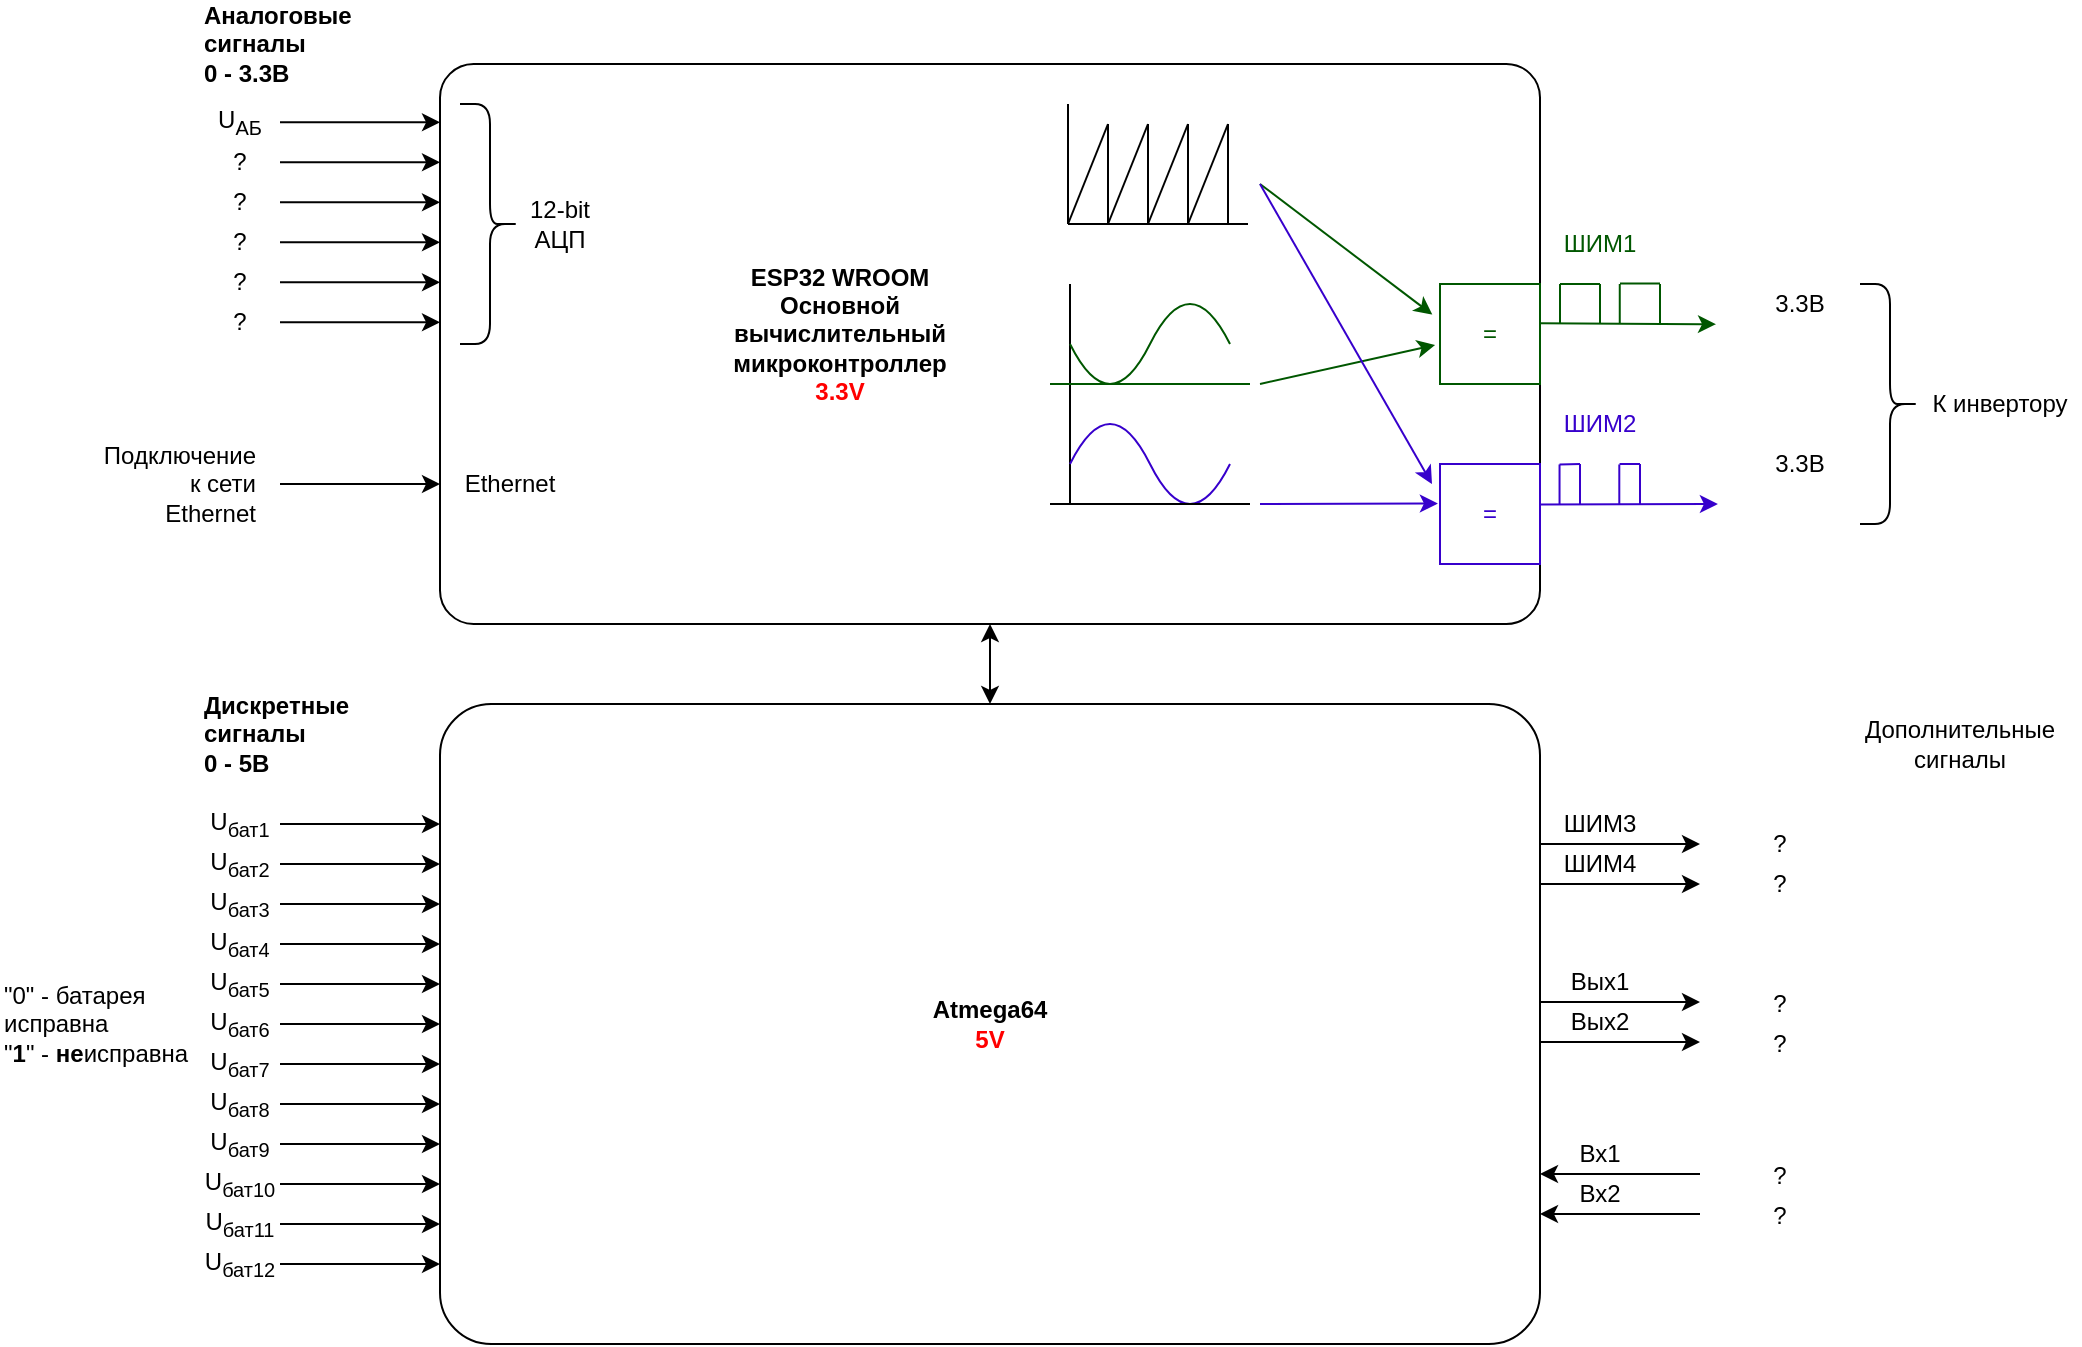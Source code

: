 <mxfile version="14.6.9" type="device"><diagram id="vDwd5ryDcGp6SteqQtyD" name="Page-1"><mxGraphModel dx="1393" dy="910" grid="1" gridSize="10" guides="1" tooltips="1" connect="1" arrows="1" fold="1" page="1" pageScale="1" pageWidth="1169" pageHeight="827" math="0" shadow="0"><root><mxCell id="0"/><mxCell id="1" parent="0"/><mxCell id="2ih1AzQZUZtd8dOdRAaP-1" value="" style="endArrow=classic;html=1;" parent="1" edge="1"><mxGeometry width="50" height="50" relative="1" as="geometry"><mxPoint x="220" y="79.17" as="sourcePoint"/><mxPoint x="300" y="79.17" as="targetPoint"/></mxGeometry></mxCell><mxCell id="2ih1AzQZUZtd8dOdRAaP-3" value="" style="rounded=1;whiteSpace=wrap;html=1;fillColor=none;arcSize=6;" parent="1" vertex="1"><mxGeometry x="300" y="50" width="550" height="280" as="geometry"/></mxCell><mxCell id="2ih1AzQZUZtd8dOdRAaP-4" value="" style="endArrow=classic;html=1;" parent="1" edge="1"><mxGeometry width="50" height="50" relative="1" as="geometry"><mxPoint x="220" y="99.17" as="sourcePoint"/><mxPoint x="300" y="99.17" as="targetPoint"/></mxGeometry></mxCell><mxCell id="2ih1AzQZUZtd8dOdRAaP-5" value="U&lt;sub&gt;АБ&lt;/sub&gt;" style="text;html=1;strokeColor=none;fillColor=none;align=center;verticalAlign=middle;whiteSpace=wrap;rounded=0;" parent="1" vertex="1"><mxGeometry x="180" y="69.17" width="40" height="20" as="geometry"/></mxCell><mxCell id="2ih1AzQZUZtd8dOdRAaP-6" value="" style="endArrow=classic;html=1;" parent="1" edge="1"><mxGeometry width="50" height="50" relative="1" as="geometry"><mxPoint x="220" y="119.17" as="sourcePoint"/><mxPoint x="300" y="119.17" as="targetPoint"/></mxGeometry></mxCell><mxCell id="2ih1AzQZUZtd8dOdRAaP-7" value="" style="endArrow=classic;html=1;" parent="1" edge="1"><mxGeometry width="50" height="50" relative="1" as="geometry"><mxPoint x="220" y="139.17" as="sourcePoint"/><mxPoint x="300" y="139.17" as="targetPoint"/></mxGeometry></mxCell><mxCell id="2ih1AzQZUZtd8dOdRAaP-8" value="" style="endArrow=classic;html=1;" parent="1" edge="1"><mxGeometry width="50" height="50" relative="1" as="geometry"><mxPoint x="220" y="159.17" as="sourcePoint"/><mxPoint x="300" y="159.17" as="targetPoint"/></mxGeometry></mxCell><mxCell id="2ih1AzQZUZtd8dOdRAaP-9" value="" style="endArrow=classic;html=1;" parent="1" edge="1"><mxGeometry width="50" height="50" relative="1" as="geometry"><mxPoint x="220" y="179.17" as="sourcePoint"/><mxPoint x="300" y="179.17" as="targetPoint"/></mxGeometry></mxCell><mxCell id="2ih1AzQZUZtd8dOdRAaP-10" value="?" style="text;html=1;strokeColor=none;fillColor=none;align=center;verticalAlign=middle;whiteSpace=wrap;rounded=0;" parent="1" vertex="1"><mxGeometry x="180" y="89.17" width="40" height="20" as="geometry"/></mxCell><mxCell id="2ih1AzQZUZtd8dOdRAaP-11" value="Аналоговые сигналы&lt;br&gt;0 - 3.3В" style="text;html=1;strokeColor=none;fillColor=none;align=left;verticalAlign=middle;whiteSpace=wrap;rounded=0;fontStyle=1" parent="1" vertex="1"><mxGeometry x="180" y="30" width="80" height="20" as="geometry"/></mxCell><mxCell id="2ih1AzQZUZtd8dOdRAaP-12" value="" style="endArrow=classic;html=1;" parent="1" edge="1"><mxGeometry width="50" height="50" relative="1" as="geometry"><mxPoint x="220" y="430" as="sourcePoint"/><mxPoint x="300" y="430" as="targetPoint"/></mxGeometry></mxCell><mxCell id="2ih1AzQZUZtd8dOdRAaP-13" value="" style="endArrow=classic;html=1;" parent="1" edge="1"><mxGeometry width="50" height="50" relative="1" as="geometry"><mxPoint x="220" y="450" as="sourcePoint"/><mxPoint x="300" y="450" as="targetPoint"/></mxGeometry></mxCell><mxCell id="2ih1AzQZUZtd8dOdRAaP-14" value="U&lt;sub&gt;бат1&lt;/sub&gt;" style="text;html=1;strokeColor=none;fillColor=none;align=center;verticalAlign=middle;whiteSpace=wrap;rounded=0;" parent="1" vertex="1"><mxGeometry x="180" y="420" width="40" height="20" as="geometry"/></mxCell><mxCell id="2ih1AzQZUZtd8dOdRAaP-15" value="" style="endArrow=classic;html=1;" parent="1" edge="1"><mxGeometry width="50" height="50" relative="1" as="geometry"><mxPoint x="220" y="470" as="sourcePoint"/><mxPoint x="300" y="470" as="targetPoint"/></mxGeometry></mxCell><mxCell id="2ih1AzQZUZtd8dOdRAaP-16" value="" style="endArrow=classic;html=1;" parent="1" edge="1"><mxGeometry width="50" height="50" relative="1" as="geometry"><mxPoint x="220" y="490" as="sourcePoint"/><mxPoint x="300" y="490" as="targetPoint"/></mxGeometry></mxCell><mxCell id="2ih1AzQZUZtd8dOdRAaP-17" value="" style="endArrow=classic;html=1;" parent="1" edge="1"><mxGeometry width="50" height="50" relative="1" as="geometry"><mxPoint x="220" y="510" as="sourcePoint"/><mxPoint x="300" y="510" as="targetPoint"/></mxGeometry></mxCell><mxCell id="2ih1AzQZUZtd8dOdRAaP-18" value="" style="endArrow=classic;html=1;" parent="1" edge="1"><mxGeometry width="50" height="50" relative="1" as="geometry"><mxPoint x="220" y="530" as="sourcePoint"/><mxPoint x="300" y="530" as="targetPoint"/></mxGeometry></mxCell><mxCell id="2ih1AzQZUZtd8dOdRAaP-20" value="Дискретные сигналы &lt;br&gt;0 - 5В" style="text;html=1;strokeColor=none;fillColor=none;align=left;verticalAlign=middle;whiteSpace=wrap;rounded=0;fontStyle=1" parent="1" vertex="1"><mxGeometry x="180" y="370" width="90" height="30" as="geometry"/></mxCell><mxCell id="2ih1AzQZUZtd8dOdRAaP-27" value="" style="endArrow=classic;html=1;" parent="1" edge="1"><mxGeometry width="50" height="50" relative="1" as="geometry"><mxPoint x="220" y="550" as="sourcePoint"/><mxPoint x="300" y="550" as="targetPoint"/></mxGeometry></mxCell><mxCell id="2ih1AzQZUZtd8dOdRAaP-28" value="" style="endArrow=classic;html=1;" parent="1" edge="1"><mxGeometry width="50" height="50" relative="1" as="geometry"><mxPoint x="220" y="570" as="sourcePoint"/><mxPoint x="300" y="570" as="targetPoint"/></mxGeometry></mxCell><mxCell id="2ih1AzQZUZtd8dOdRAaP-29" value="" style="endArrow=classic;html=1;" parent="1" edge="1"><mxGeometry width="50" height="50" relative="1" as="geometry"><mxPoint x="220" y="590" as="sourcePoint"/><mxPoint x="300" y="590" as="targetPoint"/></mxGeometry></mxCell><mxCell id="2ih1AzQZUZtd8dOdRAaP-30" value="" style="endArrow=classic;html=1;" parent="1" edge="1"><mxGeometry width="50" height="50" relative="1" as="geometry"><mxPoint x="220" y="610" as="sourcePoint"/><mxPoint x="300" y="610" as="targetPoint"/></mxGeometry></mxCell><mxCell id="2ih1AzQZUZtd8dOdRAaP-31" value="" style="endArrow=classic;html=1;" parent="1" edge="1"><mxGeometry width="50" height="50" relative="1" as="geometry"><mxPoint x="220" y="630" as="sourcePoint"/><mxPoint x="300" y="630" as="targetPoint"/></mxGeometry></mxCell><mxCell id="2ih1AzQZUZtd8dOdRAaP-32" value="" style="endArrow=classic;html=1;" parent="1" edge="1"><mxGeometry width="50" height="50" relative="1" as="geometry"><mxPoint x="220" y="650" as="sourcePoint"/><mxPoint x="300" y="650" as="targetPoint"/></mxGeometry></mxCell><mxCell id="2ih1AzQZUZtd8dOdRAaP-33" value="U&lt;sub&gt;бат2&lt;/sub&gt;" style="text;html=1;strokeColor=none;fillColor=none;align=center;verticalAlign=middle;whiteSpace=wrap;rounded=0;" parent="1" vertex="1"><mxGeometry x="180" y="440" width="40" height="20" as="geometry"/></mxCell><mxCell id="2ih1AzQZUZtd8dOdRAaP-34" value="U&lt;sub&gt;бат3&lt;/sub&gt;" style="text;html=1;strokeColor=none;fillColor=none;align=center;verticalAlign=middle;whiteSpace=wrap;rounded=0;" parent="1" vertex="1"><mxGeometry x="180" y="460" width="40" height="20" as="geometry"/></mxCell><mxCell id="2ih1AzQZUZtd8dOdRAaP-35" value="U&lt;sub&gt;бат4&lt;/sub&gt;" style="text;html=1;strokeColor=none;fillColor=none;align=center;verticalAlign=middle;whiteSpace=wrap;rounded=0;" parent="1" vertex="1"><mxGeometry x="180" y="480" width="40" height="20" as="geometry"/></mxCell><mxCell id="2ih1AzQZUZtd8dOdRAaP-36" value="U&lt;sub&gt;бат5&lt;/sub&gt;" style="text;html=1;strokeColor=none;fillColor=none;align=center;verticalAlign=middle;whiteSpace=wrap;rounded=0;" parent="1" vertex="1"><mxGeometry x="180" y="500" width="40" height="20" as="geometry"/></mxCell><mxCell id="2ih1AzQZUZtd8dOdRAaP-37" value="U&lt;sub&gt;бат6&lt;/sub&gt;" style="text;html=1;strokeColor=none;fillColor=none;align=center;verticalAlign=middle;whiteSpace=wrap;rounded=0;" parent="1" vertex="1"><mxGeometry x="180" y="520" width="40" height="20" as="geometry"/></mxCell><mxCell id="2ih1AzQZUZtd8dOdRAaP-38" value="U&lt;sub&gt;бат7&lt;/sub&gt;" style="text;html=1;strokeColor=none;fillColor=none;align=center;verticalAlign=middle;whiteSpace=wrap;rounded=0;" parent="1" vertex="1"><mxGeometry x="180" y="540" width="40" height="20" as="geometry"/></mxCell><mxCell id="2ih1AzQZUZtd8dOdRAaP-39" value="U&lt;sub&gt;бат8&lt;/sub&gt;" style="text;html=1;strokeColor=none;fillColor=none;align=center;verticalAlign=middle;whiteSpace=wrap;rounded=0;" parent="1" vertex="1"><mxGeometry x="180" y="560" width="40" height="20" as="geometry"/></mxCell><mxCell id="2ih1AzQZUZtd8dOdRAaP-40" value="U&lt;sub&gt;бат9&lt;/sub&gt;" style="text;html=1;strokeColor=none;fillColor=none;align=center;verticalAlign=middle;whiteSpace=wrap;rounded=0;" parent="1" vertex="1"><mxGeometry x="180" y="580" width="40" height="20" as="geometry"/></mxCell><mxCell id="2ih1AzQZUZtd8dOdRAaP-41" value="U&lt;sub&gt;бат10&lt;/sub&gt;" style="text;html=1;strokeColor=none;fillColor=none;align=center;verticalAlign=middle;whiteSpace=wrap;rounded=0;" parent="1" vertex="1"><mxGeometry x="180" y="600" width="40" height="20" as="geometry"/></mxCell><mxCell id="2ih1AzQZUZtd8dOdRAaP-42" value="U&lt;sub&gt;бат11&lt;/sub&gt;" style="text;html=1;strokeColor=none;fillColor=none;align=center;verticalAlign=middle;whiteSpace=wrap;rounded=0;" parent="1" vertex="1"><mxGeometry x="180" y="620" width="40" height="20" as="geometry"/></mxCell><mxCell id="2ih1AzQZUZtd8dOdRAaP-43" value="U&lt;sub&gt;бат12&lt;/sub&gt;" style="text;html=1;strokeColor=none;fillColor=none;align=center;verticalAlign=middle;whiteSpace=wrap;rounded=0;" parent="1" vertex="1"><mxGeometry x="180" y="640" width="40" height="20" as="geometry"/></mxCell><mxCell id="2ih1AzQZUZtd8dOdRAaP-44" value="&quot;0&quot; - батарея исправна&lt;br&gt;&quot;&lt;b&gt;1&lt;/b&gt;&quot; - &lt;b&gt;не&lt;/b&gt;исправна" style="text;html=1;strokeColor=none;fillColor=none;align=left;verticalAlign=middle;whiteSpace=wrap;rounded=0;" parent="1" vertex="1"><mxGeometry x="80" y="520" width="100" height="20" as="geometry"/></mxCell><mxCell id="2ih1AzQZUZtd8dOdRAaP-46" value="&lt;b&gt;Atmega64&lt;br&gt;&lt;font color=&quot;#ff0000&quot;&gt;5V&lt;/font&gt;&lt;/b&gt;" style="rounded=1;whiteSpace=wrap;html=1;arcSize=8;" parent="1" vertex="1"><mxGeometry x="300" y="370" width="550" height="320" as="geometry"/></mxCell><mxCell id="2ih1AzQZUZtd8dOdRAaP-70" value="=" style="whiteSpace=wrap;html=1;aspect=fixed;align=center;fontColor=#005700;strokeColor=#005700;" parent="1" vertex="1"><mxGeometry x="800" y="160" width="50" height="50" as="geometry"/></mxCell><mxCell id="2ih1AzQZUZtd8dOdRAaP-71" value="=" style="whiteSpace=wrap;html=1;aspect=fixed;align=center;fontColor=#3700CC;strokeColor=#3700CC;" parent="1" vertex="1"><mxGeometry x="800" y="250" width="50" height="50" as="geometry"/></mxCell><mxCell id="2ih1AzQZUZtd8dOdRAaP-73" value="" style="endArrow=none;html=1;exitX=-0.077;exitY=0.306;exitDx=0;exitDy=0;exitPerimeter=0;startArrow=classic;startFill=1;fillColor=#008a00;strokeColor=#005700;" parent="1" source="2ih1AzQZUZtd8dOdRAaP-70" edge="1"><mxGeometry width="50" height="50" relative="1" as="geometry"><mxPoint x="780" y="170" as="sourcePoint"/><mxPoint x="710" y="110" as="targetPoint"/></mxGeometry></mxCell><mxCell id="2ih1AzQZUZtd8dOdRAaP-75" value="" style="endArrow=none;html=1;exitX=-0.021;exitY=0.395;exitDx=0;exitDy=0;exitPerimeter=0;startArrow=classic;startFill=1;fillColor=#6a00ff;strokeColor=#3700CC;" parent="1" source="2ih1AzQZUZtd8dOdRAaP-71" edge="1"><mxGeometry width="50" height="50" relative="1" as="geometry"><mxPoint x="780" y="170" as="sourcePoint"/><mxPoint x="710" y="270" as="targetPoint"/></mxGeometry></mxCell><mxCell id="2ih1AzQZUZtd8dOdRAaP-76" value="" style="endArrow=none;html=1;exitX=-0.049;exitY=0.609;exitDx=0;exitDy=0;exitPerimeter=0;startArrow=classic;startFill=1;fillColor=#008a00;strokeColor=#005700;" parent="1" source="2ih1AzQZUZtd8dOdRAaP-70" edge="1"><mxGeometry width="50" height="50" relative="1" as="geometry"><mxPoint x="780" y="170" as="sourcePoint"/><mxPoint x="710" y="210" as="targetPoint"/></mxGeometry></mxCell><mxCell id="2ih1AzQZUZtd8dOdRAaP-77" value="" style="endArrow=none;html=1;startArrow=classic;startFill=1;fillColor=#6a00ff;strokeColor=#3700CC;" parent="1" edge="1"><mxGeometry width="50" height="50" relative="1" as="geometry"><mxPoint x="796" y="260" as="sourcePoint"/><mxPoint x="710" y="110" as="targetPoint"/></mxGeometry></mxCell><mxCell id="2ih1AzQZUZtd8dOdRAaP-51" value="" style="endArrow=none;html=1;fillColor=#008a00;" parent="1" edge="1"><mxGeometry x="605" y="150" width="50" height="50" as="geometry"><mxPoint x="615" y="270" as="sourcePoint"/><mxPoint x="615" y="160" as="targetPoint"/></mxGeometry></mxCell><mxCell id="2ih1AzQZUZtd8dOdRAaP-47" value="" style="curved=1;endArrow=none;html=1;endFill=0;fillColor=#008a00;strokeColor=#005700;" parent="1" edge="1"><mxGeometry x="605" y="150" width="50" height="50" as="geometry"><mxPoint x="695" y="190" as="sourcePoint"/><mxPoint x="615" y="190" as="targetPoint"/><Array as="points"><mxPoint x="675" y="150"/><mxPoint x="635" y="230"/></Array></mxGeometry></mxCell><mxCell id="2ih1AzQZUZtd8dOdRAaP-48" value="" style="curved=1;endArrow=none;html=1;endFill=0;fillColor=#6a00ff;strokeColor=#3700CC;" parent="1" edge="1"><mxGeometry x="605" y="150" width="50" height="50" as="geometry"><mxPoint x="615" y="250" as="sourcePoint"/><mxPoint x="695" y="250" as="targetPoint"/><Array as="points"><mxPoint x="635" y="210"/><mxPoint x="675" y="290"/></Array></mxGeometry></mxCell><mxCell id="2ih1AzQZUZtd8dOdRAaP-49" value="" style="endArrow=none;html=1;" parent="1" edge="1"><mxGeometry x="605" y="170" width="50" height="50" as="geometry"><mxPoint x="605" y="270" as="sourcePoint"/><mxPoint x="705" y="270" as="targetPoint"/></mxGeometry></mxCell><mxCell id="2ih1AzQZUZtd8dOdRAaP-50" value="" style="endArrow=none;html=1;fillColor=#008a00;strokeColor=#005700;" parent="1" edge="1"><mxGeometry x="605" y="170" width="50" height="50" as="geometry"><mxPoint x="605" y="210" as="sourcePoint"/><mxPoint x="705" y="210" as="targetPoint"/></mxGeometry></mxCell><mxCell id="2ih1AzQZUZtd8dOdRAaP-54" value="" style="endArrow=none;html=1;" parent="1" edge="1"><mxGeometry x="614" y="70" width="50" height="50" as="geometry"><mxPoint x="614" y="130" as="sourcePoint"/><mxPoint x="634" y="80" as="targetPoint"/></mxGeometry></mxCell><mxCell id="2ih1AzQZUZtd8dOdRAaP-55" value="" style="endArrow=none;html=1;" parent="1" edge="1"><mxGeometry x="614" y="70" width="50" height="50" as="geometry"><mxPoint x="634" y="130" as="sourcePoint"/><mxPoint x="634" y="80" as="targetPoint"/></mxGeometry></mxCell><mxCell id="2ih1AzQZUZtd8dOdRAaP-61" value="" style="endArrow=none;html=1;" parent="1" edge="1"><mxGeometry x="614" y="70" width="50" height="50" as="geometry"><mxPoint x="634" y="130" as="sourcePoint"/><mxPoint x="654" y="80" as="targetPoint"/></mxGeometry></mxCell><mxCell id="2ih1AzQZUZtd8dOdRAaP-62" value="" style="endArrow=none;html=1;" parent="1" edge="1"><mxGeometry x="614" y="70" width="50" height="50" as="geometry"><mxPoint x="654" y="130" as="sourcePoint"/><mxPoint x="654" y="80" as="targetPoint"/></mxGeometry></mxCell><mxCell id="2ih1AzQZUZtd8dOdRAaP-63" value="" style="endArrow=none;html=1;" parent="1" edge="1"><mxGeometry x="614" y="70" width="50" height="50" as="geometry"><mxPoint x="654" y="130" as="sourcePoint"/><mxPoint x="674" y="80" as="targetPoint"/></mxGeometry></mxCell><mxCell id="2ih1AzQZUZtd8dOdRAaP-64" value="" style="endArrow=none;html=1;" parent="1" edge="1"><mxGeometry x="614" y="70" width="50" height="50" as="geometry"><mxPoint x="674" y="130" as="sourcePoint"/><mxPoint x="674" y="80" as="targetPoint"/></mxGeometry></mxCell><mxCell id="2ih1AzQZUZtd8dOdRAaP-65" value="" style="endArrow=none;html=1;" parent="1" edge="1"><mxGeometry x="614" y="70" width="50" height="50" as="geometry"><mxPoint x="674" y="130" as="sourcePoint"/><mxPoint x="694" y="80" as="targetPoint"/></mxGeometry></mxCell><mxCell id="2ih1AzQZUZtd8dOdRAaP-66" value="" style="endArrow=none;html=1;" parent="1" edge="1"><mxGeometry x="614" y="70" width="50" height="50" as="geometry"><mxPoint x="694" y="130" as="sourcePoint"/><mxPoint x="694" y="80" as="targetPoint"/></mxGeometry></mxCell><mxCell id="2ih1AzQZUZtd8dOdRAaP-67" value="" style="endArrow=none;html=1;" parent="1" edge="1"><mxGeometry x="614" y="70" width="50" height="50" as="geometry"><mxPoint x="614" y="130" as="sourcePoint"/><mxPoint x="704" y="130" as="targetPoint"/></mxGeometry></mxCell><mxCell id="2ih1AzQZUZtd8dOdRAaP-68" value="" style="endArrow=none;html=1;" parent="1" edge="1"><mxGeometry x="614" y="70" width="50" height="50" as="geometry"><mxPoint x="614" y="130" as="sourcePoint"/><mxPoint x="614" y="70" as="targetPoint"/></mxGeometry></mxCell><mxCell id="2ih1AzQZUZtd8dOdRAaP-78" value="ШИМ1" style="text;html=1;strokeColor=none;fillColor=none;align=center;verticalAlign=middle;whiteSpace=wrap;rounded=0;fontColor=#005700;" parent="1" vertex="1"><mxGeometry x="860" y="130" width="40" height="20" as="geometry"/></mxCell><mxCell id="2ih1AzQZUZtd8dOdRAaP-79" value="ШИМ2" style="text;html=1;strokeColor=none;fillColor=none;align=center;verticalAlign=middle;whiteSpace=wrap;rounded=0;fontColor=#3700CC;" parent="1" vertex="1"><mxGeometry x="860" y="220" width="40" height="20" as="geometry"/></mxCell><mxCell id="2ih1AzQZUZtd8dOdRAaP-81" value="" style="endArrow=none;html=1;exitX=-0.021;exitY=0.395;exitDx=0;exitDy=0;exitPerimeter=0;startArrow=classic;startFill=1;fillColor=#6a00ff;strokeColor=#3700CC;" parent="1" edge="1"><mxGeometry width="50" height="50" relative="1" as="geometry"><mxPoint x="938.95" y="270" as="sourcePoint"/><mxPoint x="850" y="270.25" as="targetPoint"/></mxGeometry></mxCell><mxCell id="2ih1AzQZUZtd8dOdRAaP-82" value="" style="endArrow=none;html=1;startArrow=classic;startFill=1;fillColor=#008a00;strokeColor=#005700;" parent="1" edge="1"><mxGeometry width="50" height="50" relative="1" as="geometry"><mxPoint x="938" y="180.11" as="sourcePoint"/><mxPoint x="850" y="179.66" as="targetPoint"/></mxGeometry></mxCell><mxCell id="2ih1AzQZUZtd8dOdRAaP-83" value="" style="endArrow=none;html=1;strokeColor=#005700;fillColor=#008a00;" parent="1" edge="1"><mxGeometry width="50" height="50" relative="1" as="geometry"><mxPoint x="860" y="180" as="sourcePoint"/><mxPoint x="860" y="160" as="targetPoint"/></mxGeometry></mxCell><mxCell id="2ih1AzQZUZtd8dOdRAaP-85" value="" style="endArrow=none;html=1;strokeColor=#005700;fillColor=#008a00;" parent="1" edge="1"><mxGeometry width="50" height="50" relative="1" as="geometry"><mxPoint x="880" y="180" as="sourcePoint"/><mxPoint x="880" y="160" as="targetPoint"/><Array as="points"><mxPoint x="880" y="160"/></Array></mxGeometry></mxCell><mxCell id="2ih1AzQZUZtd8dOdRAaP-86" value="" style="endArrow=none;html=1;strokeColor=#005700;fillColor=#008a00;" parent="1" edge="1"><mxGeometry width="50" height="50" relative="1" as="geometry"><mxPoint x="889.88" y="180" as="sourcePoint"/><mxPoint x="889.88" y="160" as="targetPoint"/><Array as="points"><mxPoint x="889.88" y="160"/></Array></mxGeometry></mxCell><mxCell id="2ih1AzQZUZtd8dOdRAaP-87" value="" style="endArrow=none;html=1;strokeColor=#005700;fillColor=#008a00;" parent="1" edge="1"><mxGeometry width="50" height="50" relative="1" as="geometry"><mxPoint x="910.0" y="180" as="sourcePoint"/><mxPoint x="910.0" y="160" as="targetPoint"/><Array as="points"><mxPoint x="910" y="160"/></Array></mxGeometry></mxCell><mxCell id="2ih1AzQZUZtd8dOdRAaP-89" value="" style="endArrow=none;html=1;strokeColor=#005700;fillColor=#008a00;" parent="1" edge="1"><mxGeometry width="50" height="50" relative="1" as="geometry"><mxPoint x="880" y="160" as="sourcePoint"/><mxPoint x="860" y="160" as="targetPoint"/></mxGeometry></mxCell><mxCell id="2ih1AzQZUZtd8dOdRAaP-90" value="" style="endArrow=none;html=1;strokeColor=#005700;fillColor=#008a00;" parent="1" edge="1"><mxGeometry width="50" height="50" relative="1" as="geometry"><mxPoint x="910" y="159.77" as="sourcePoint"/><mxPoint x="890" y="159.77" as="targetPoint"/></mxGeometry></mxCell><mxCell id="2ih1AzQZUZtd8dOdRAaP-91" value="" style="endArrow=none;html=1;strokeColor=#3700CC;fillColor=#6a00ff;" parent="1" edge="1"><mxGeometry width="50" height="50" relative="1" as="geometry"><mxPoint x="859.77" y="270.23" as="sourcePoint"/><mxPoint x="859.77" y="250.23" as="targetPoint"/></mxGeometry></mxCell><mxCell id="2ih1AzQZUZtd8dOdRAaP-92" value="" style="endArrow=none;html=1;strokeColor=#3700CC;fillColor=#6a00ff;" parent="1" edge="1"><mxGeometry width="50" height="50" relative="1" as="geometry"><mxPoint x="870" y="250" as="sourcePoint"/><mxPoint x="859.77" y="250.23" as="targetPoint"/></mxGeometry></mxCell><mxCell id="2ih1AzQZUZtd8dOdRAaP-93" value="" style="endArrow=none;html=1;strokeColor=#3700CC;fillColor=#6a00ff;" parent="1" edge="1"><mxGeometry width="50" height="50" relative="1" as="geometry"><mxPoint x="870" y="270" as="sourcePoint"/><mxPoint x="870" y="250.0" as="targetPoint"/><Array as="points"><mxPoint x="870" y="250.0"/></Array></mxGeometry></mxCell><mxCell id="2ih1AzQZUZtd8dOdRAaP-94" value="" style="endArrow=none;html=1;strokeColor=#3700CC;fillColor=#6a00ff;" parent="1" edge="1"><mxGeometry width="50" height="50" relative="1" as="geometry"><mxPoint x="889.65" y="270.23" as="sourcePoint"/><mxPoint x="889.65" y="250.23" as="targetPoint"/><Array as="points"><mxPoint x="889.65" y="250.23"/></Array></mxGeometry></mxCell><mxCell id="2ih1AzQZUZtd8dOdRAaP-95" value="" style="endArrow=none;html=1;strokeColor=#3700CC;fillColor=#6a00ff;" parent="1" edge="1"><mxGeometry width="50" height="50" relative="1" as="geometry"><mxPoint x="900" y="250" as="sourcePoint"/><mxPoint x="889.77" y="250" as="targetPoint"/></mxGeometry></mxCell><mxCell id="2ih1AzQZUZtd8dOdRAaP-96" value="" style="endArrow=none;html=1;strokeColor=#3700CC;fillColor=#6a00ff;" parent="1" edge="1"><mxGeometry width="50" height="50" relative="1" as="geometry"><mxPoint x="900" y="270" as="sourcePoint"/><mxPoint x="900" y="250.0" as="targetPoint"/><Array as="points"><mxPoint x="900" y="250.0"/></Array></mxGeometry></mxCell><mxCell id="2ih1AzQZUZtd8dOdRAaP-97" value="3.3В" style="text;html=1;strokeColor=none;fillColor=none;align=center;verticalAlign=middle;whiteSpace=wrap;rounded=0;" parent="1" vertex="1"><mxGeometry x="960" y="160" width="40" height="20" as="geometry"/></mxCell><mxCell id="2ih1AzQZUZtd8dOdRAaP-98" value="3.3В" style="text;html=1;strokeColor=none;fillColor=none;align=center;verticalAlign=middle;whiteSpace=wrap;rounded=0;" parent="1" vertex="1"><mxGeometry x="960" y="240" width="40" height="20" as="geometry"/></mxCell><mxCell id="2ih1AzQZUZtd8dOdRAaP-99" value="" style="endArrow=classic;startArrow=classic;html=1;strokeColor=#000000;fontColor=#000000;entryX=0.5;entryY=1;entryDx=0;entryDy=0;" parent="1" source="2ih1AzQZUZtd8dOdRAaP-46" target="2ih1AzQZUZtd8dOdRAaP-3" edge="1"><mxGeometry width="50" height="50" relative="1" as="geometry"><mxPoint x="575" y="680" as="sourcePoint"/><mxPoint x="590" y="530" as="targetPoint"/></mxGeometry></mxCell><mxCell id="2ih1AzQZUZtd8dOdRAaP-100" value="" style="endArrow=classic;html=1;" parent="1" edge="1"><mxGeometry width="50" height="50" relative="1" as="geometry"><mxPoint x="850" y="440" as="sourcePoint"/><mxPoint x="930" y="440" as="targetPoint"/></mxGeometry></mxCell><mxCell id="2ih1AzQZUZtd8dOdRAaP-101" value="" style="endArrow=classic;html=1;" parent="1" edge="1"><mxGeometry width="50" height="50" relative="1" as="geometry"><mxPoint x="850" y="460" as="sourcePoint"/><mxPoint x="930" y="460" as="targetPoint"/></mxGeometry></mxCell><mxCell id="2ih1AzQZUZtd8dOdRAaP-102" value="ШИМ3" style="text;html=1;strokeColor=none;fillColor=none;align=center;verticalAlign=middle;whiteSpace=wrap;rounded=0;" parent="1" vertex="1"><mxGeometry x="860" y="420" width="40" height="20" as="geometry"/></mxCell><mxCell id="2ih1AzQZUZtd8dOdRAaP-103" value="ШИМ4" style="text;html=1;strokeColor=none;fillColor=none;align=center;verticalAlign=middle;whiteSpace=wrap;rounded=0;" parent="1" vertex="1"><mxGeometry x="860" y="440" width="40" height="20" as="geometry"/></mxCell><mxCell id="2ih1AzQZUZtd8dOdRAaP-105" value="12-bit АЦП" style="text;html=1;strokeColor=none;fillColor=none;align=center;verticalAlign=middle;whiteSpace=wrap;rounded=0;fontColor=#000000;" parent="1" vertex="1"><mxGeometry x="340" y="120" width="40" height="20" as="geometry"/></mxCell><mxCell id="2ih1AzQZUZtd8dOdRAaP-106" value="" style="shape=curlyBracket;whiteSpace=wrap;html=1;rounded=1;fillColor=none;fontColor=#000000;align=center;rotation=-180;" parent="1" vertex="1"><mxGeometry x="310" y="70" width="30" height="120" as="geometry"/></mxCell><mxCell id="2ih1AzQZUZtd8dOdRAaP-107" value="" style="endArrow=classic;html=1;" parent="1" edge="1"><mxGeometry width="50" height="50" relative="1" as="geometry"><mxPoint x="850" y="519" as="sourcePoint"/><mxPoint x="930" y="519" as="targetPoint"/></mxGeometry></mxCell><mxCell id="2ih1AzQZUZtd8dOdRAaP-108" value="" style="endArrow=classic;html=1;" parent="1" edge="1"><mxGeometry width="50" height="50" relative="1" as="geometry"><mxPoint x="850" y="539" as="sourcePoint"/><mxPoint x="930" y="539" as="targetPoint"/></mxGeometry></mxCell><mxCell id="2ih1AzQZUZtd8dOdRAaP-109" value="Вых1" style="text;html=1;strokeColor=none;fillColor=none;align=center;verticalAlign=middle;whiteSpace=wrap;rounded=0;" parent="1" vertex="1"><mxGeometry x="860" y="499" width="40" height="20" as="geometry"/></mxCell><mxCell id="2ih1AzQZUZtd8dOdRAaP-110" value="Вых2" style="text;html=1;strokeColor=none;fillColor=none;align=center;verticalAlign=middle;whiteSpace=wrap;rounded=0;" parent="1" vertex="1"><mxGeometry x="860" y="519" width="40" height="20" as="geometry"/></mxCell><mxCell id="W2GDCRFZ6h2Pasa9C9pT-1" value="К инвертору" style="text;html=1;strokeColor=none;fillColor=none;align=center;verticalAlign=middle;whiteSpace=wrap;rounded=0;" vertex="1" parent="1"><mxGeometry x="1040" y="210" width="80" height="20" as="geometry"/></mxCell><mxCell id="W2GDCRFZ6h2Pasa9C9pT-2" value="" style="shape=curlyBracket;whiteSpace=wrap;html=1;rounded=1;fillColor=none;fontColor=#000000;align=center;rotation=-180;" vertex="1" parent="1"><mxGeometry x="1010" y="160" width="30" height="120" as="geometry"/></mxCell><mxCell id="W2GDCRFZ6h2Pasa9C9pT-3" value="?" style="text;html=1;strokeColor=none;fillColor=none;align=center;verticalAlign=middle;whiteSpace=wrap;rounded=0;" vertex="1" parent="1"><mxGeometry x="950" y="430" width="40" height="20" as="geometry"/></mxCell><mxCell id="W2GDCRFZ6h2Pasa9C9pT-4" value="?" style="text;html=1;strokeColor=none;fillColor=none;align=center;verticalAlign=middle;whiteSpace=wrap;rounded=0;" vertex="1" parent="1"><mxGeometry x="950" y="450" width="40" height="20" as="geometry"/></mxCell><mxCell id="W2GDCRFZ6h2Pasa9C9pT-5" value="?" style="text;html=1;strokeColor=none;fillColor=none;align=center;verticalAlign=middle;whiteSpace=wrap;rounded=0;" vertex="1" parent="1"><mxGeometry x="950" y="510" width="40" height="20" as="geometry"/></mxCell><mxCell id="W2GDCRFZ6h2Pasa9C9pT-6" value="?" style="text;html=1;strokeColor=none;fillColor=none;align=center;verticalAlign=middle;whiteSpace=wrap;rounded=0;" vertex="1" parent="1"><mxGeometry x="950" y="530" width="40" height="20" as="geometry"/></mxCell><mxCell id="W2GDCRFZ6h2Pasa9C9pT-7" value="?" style="text;html=1;strokeColor=none;fillColor=none;align=center;verticalAlign=middle;whiteSpace=wrap;rounded=0;" vertex="1" parent="1"><mxGeometry x="180" y="109.17" width="40" height="20" as="geometry"/></mxCell><mxCell id="W2GDCRFZ6h2Pasa9C9pT-8" value="?" style="text;html=1;strokeColor=none;fillColor=none;align=center;verticalAlign=middle;whiteSpace=wrap;rounded=0;" vertex="1" parent="1"><mxGeometry x="180" y="129.17" width="40" height="20" as="geometry"/></mxCell><mxCell id="W2GDCRFZ6h2Pasa9C9pT-9" value="?" style="text;html=1;strokeColor=none;fillColor=none;align=center;verticalAlign=middle;whiteSpace=wrap;rounded=0;" vertex="1" parent="1"><mxGeometry x="180" y="149.17" width="40" height="20" as="geometry"/></mxCell><mxCell id="W2GDCRFZ6h2Pasa9C9pT-10" value="?" style="text;html=1;strokeColor=none;fillColor=none;align=center;verticalAlign=middle;whiteSpace=wrap;rounded=0;" vertex="1" parent="1"><mxGeometry x="180" y="169.17" width="40" height="20" as="geometry"/></mxCell><mxCell id="W2GDCRFZ6h2Pasa9C9pT-11" value="ESP32 WROOM&lt;br&gt;Основной вычислительный микроконтроллер&lt;br&gt;&lt;font color=&quot;#ff0000&quot;&gt;3.3V&lt;/font&gt;" style="text;html=1;strokeColor=none;fillColor=none;align=center;verticalAlign=middle;whiteSpace=wrap;rounded=0;fontStyle=1" vertex="1" parent="1"><mxGeometry x="430" y="150" width="140" height="70.83" as="geometry"/></mxCell><mxCell id="W2GDCRFZ6h2Pasa9C9pT-12" value="" style="endArrow=classic;html=1;" edge="1" parent="1" target="W2GDCRFZ6h2Pasa9C9pT-13"><mxGeometry width="50" height="50" relative="1" as="geometry"><mxPoint x="220" y="260.0" as="sourcePoint"/><mxPoint x="300" y="260.0" as="targetPoint"/></mxGeometry></mxCell><mxCell id="W2GDCRFZ6h2Pasa9C9pT-13" value="Ethernet" style="text;html=1;strokeColor=none;fillColor=none;align=center;verticalAlign=middle;whiteSpace=wrap;rounded=0;" vertex="1" parent="1"><mxGeometry x="300" y="250" width="70" height="20" as="geometry"/></mxCell><mxCell id="W2GDCRFZ6h2Pasa9C9pT-14" value="Подключение к сети Ethernet" style="text;html=1;strokeColor=none;fillColor=none;align=right;verticalAlign=middle;whiteSpace=wrap;rounded=0;" vertex="1" parent="1"><mxGeometry x="170" y="250" width="40" height="20" as="geometry"/></mxCell><mxCell id="W2GDCRFZ6h2Pasa9C9pT-15" value="" style="endArrow=none;html=1;startArrow=classic;startFill=1;endFill=0;" edge="1" parent="1"><mxGeometry width="50" height="50" relative="1" as="geometry"><mxPoint x="850" y="605" as="sourcePoint"/><mxPoint x="930" y="605" as="targetPoint"/></mxGeometry></mxCell><mxCell id="W2GDCRFZ6h2Pasa9C9pT-16" value="" style="endArrow=none;html=1;startArrow=classic;startFill=1;endFill=0;" edge="1" parent="1"><mxGeometry width="50" height="50" relative="1" as="geometry"><mxPoint x="850" y="625" as="sourcePoint"/><mxPoint x="930" y="625" as="targetPoint"/></mxGeometry></mxCell><mxCell id="W2GDCRFZ6h2Pasa9C9pT-17" value="Вх1" style="text;html=1;strokeColor=none;fillColor=none;align=center;verticalAlign=middle;whiteSpace=wrap;rounded=0;" vertex="1" parent="1"><mxGeometry x="860" y="585" width="40" height="20" as="geometry"/></mxCell><mxCell id="W2GDCRFZ6h2Pasa9C9pT-18" value="Вх2" style="text;html=1;strokeColor=none;fillColor=none;align=center;verticalAlign=middle;whiteSpace=wrap;rounded=0;" vertex="1" parent="1"><mxGeometry x="860" y="605" width="40" height="20" as="geometry"/></mxCell><mxCell id="W2GDCRFZ6h2Pasa9C9pT-19" value="?" style="text;html=1;strokeColor=none;fillColor=none;align=center;verticalAlign=middle;whiteSpace=wrap;rounded=0;" vertex="1" parent="1"><mxGeometry x="950" y="596" width="40" height="20" as="geometry"/></mxCell><mxCell id="W2GDCRFZ6h2Pasa9C9pT-20" value="?" style="text;html=1;strokeColor=none;fillColor=none;align=center;verticalAlign=middle;whiteSpace=wrap;rounded=0;" vertex="1" parent="1"><mxGeometry x="950" y="616" width="40" height="20" as="geometry"/></mxCell><mxCell id="W2GDCRFZ6h2Pasa9C9pT-21" value="Дополнительные сигналы" style="text;html=1;strokeColor=none;fillColor=none;align=center;verticalAlign=middle;whiteSpace=wrap;rounded=0;" vertex="1" parent="1"><mxGeometry x="1040" y="380" width="40" height="20" as="geometry"/></mxCell></root></mxGraphModel></diagram></mxfile>